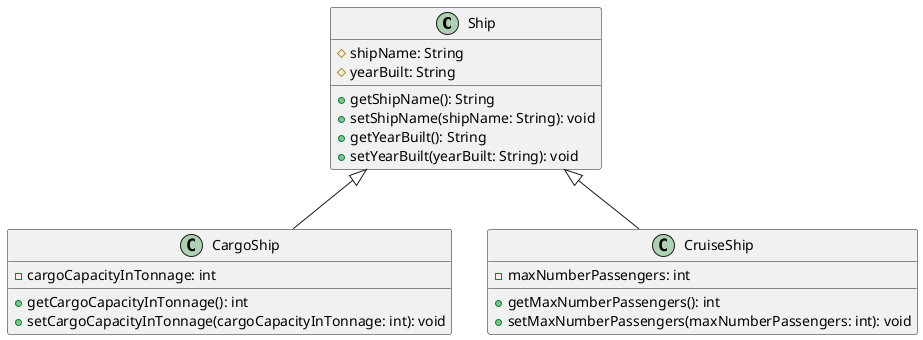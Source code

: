 @startuml ShipClass

class Ship {
    # shipName: String
    # yearBuilt: String

    + getShipName(): String
    + setShipName(shipName: String): void
    + getYearBuilt(): String
    + setYearBuilt(yearBuilt: String): void
}

class CargoShip {
    - cargoCapacityInTonnage: int

    + getCargoCapacityInTonnage(): int
    + setCargoCapacityInTonnage(cargoCapacityInTonnage: int): void
}

class CruiseShip {
    - maxNumberPassengers: int

    + getMaxNumberPassengers(): int
    + setMaxNumberPassengers(maxNumberPassengers: int): void
}

Ship <|-- CargoShip
Ship <|-- CruiseShip

@enduml
